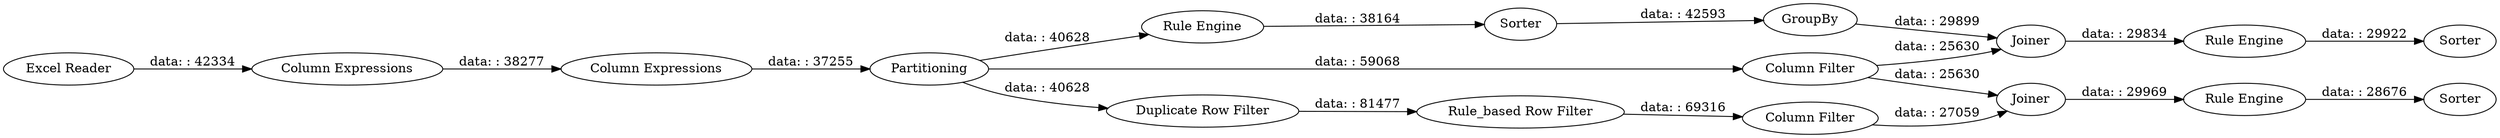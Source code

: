 digraph {
	"700852068136633461_14" [label="Column Expressions"]
	"700852068136633461_9" [label="Column Filter"]
	"700852068136633461_15" [label=Joiner]
	"700852068136633461_19" [label=Sorter]
	"700852068136633461_12" [label=GroupBy]
	"700852068136633461_11" [label="Rule Engine"]
	"700852068136633461_8" [label=Joiner]
	"700852068136633461_16" [label="Rule Engine"]
	"700852068136633461_18" [label=Sorter]
	"700852068136633461_7" [label="Column Filter"]
	"700852068136633461_13" [label="Column Expressions"]
	"700852068136633461_2" [label=Partitioning]
	"700852068136633461_17" [label=Sorter]
	"700852068136633461_1" [label="Excel Reader"]
	"700852068136633461_3" [label="Duplicate Row Filter"]
	"700852068136633461_4" [label="Rule_based Row Filter"]
	"700852068136633461_10" [label="Rule Engine"]
	"700852068136633461_9" -> "700852068136633461_15" [label="data: : 25630"]
	"700852068136633461_2" -> "700852068136633461_3" [label="data: : 40628"]
	"700852068136633461_8" -> "700852068136633461_10" [label="data: : 29969"]
	"700852068136633461_2" -> "700852068136633461_11" [label="data: : 40628"]
	"700852068136633461_13" -> "700852068136633461_14" [label="data: : 38277"]
	"700852068136633461_7" -> "700852068136633461_8" [label="data: : 27059"]
	"700852068136633461_3" -> "700852068136633461_4" [label="data: : 81477"]
	"700852068136633461_15" -> "700852068136633461_16" [label="data: : 29834"]
	"700852068136633461_11" -> "700852068136633461_19" [label="data: : 38164"]
	"700852068136633461_9" -> "700852068136633461_8" [label="data: : 25630"]
	"700852068136633461_12" -> "700852068136633461_15" [label="data: : 29899"]
	"700852068136633461_4" -> "700852068136633461_7" [label="data: : 69316"]
	"700852068136633461_2" -> "700852068136633461_9" [label="data: : 59068"]
	"700852068136633461_1" -> "700852068136633461_13" [label="data: : 42334"]
	"700852068136633461_10" -> "700852068136633461_17" [label="data: : 28676"]
	"700852068136633461_16" -> "700852068136633461_18" [label="data: : 29922"]
	"700852068136633461_14" -> "700852068136633461_2" [label="data: : 37255"]
	"700852068136633461_19" -> "700852068136633461_12" [label="data: : 42593"]
	rankdir=LR
}

